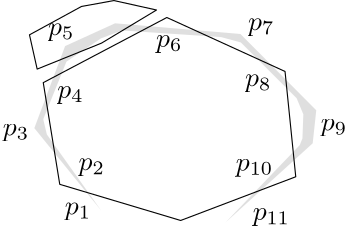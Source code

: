 <?xml version="1.0"?>
<!DOCTYPE ipe SYSTEM "ipe.dtd">
<ipe version="70000" creator="ipe6upgrade">
<info created="D:20061204111117" modified="D:20080513073330"/>
<ipestyle name="ipe6">
<color name="red" value="1 0 0"/>
<color name="green" value="0 1 0"/>
<color name="blue" value="0 0 1"/>
<color name="yellow" value="1 1 0"/>
<color name="gray1" value="0.125"/>
<color name="gray2" value="0.25"/>
<color name="gray3" value="0.375"/>
<color name="gray4" value="0.5"/>
<color name="gray5" value="0.625"/>
<color name="gray6" value="0.75"/>
<color name="gray7" value="0.875"/>
<dashstyle name="dashed" value="[4] 0"/>
<dashstyle name="dotted" value="[1 3] 0"/>
<dashstyle name="dash dotted" value="[4 2 1 2] 0"/>
<dashstyle name="dash dot dotted" value="[4 2 1 2 1 2] 0"/>
<pen name="heavier" value="0.8"/>
<pen name="fat" value="1.2"/>
<pen name="ultrafat" value="2"/>
<textsize name="large" value="\large"/>
<textsize name="Large" value="\Large"/>
<textsize name="LARGE" value="\LARGE"/>
<textsize name="huge" value="\huge"/>
<textsize name="Huge" value="\Huge"/>
<textsize name="small" value="\small"/>
<textsize name="footnote" value="\footnotesize"/>
<textsize name="tiny" value="\tiny"/>
<symbolsize name="small" value="2"/>
<symbolsize name="tiny" value="1.1"/>
<symbolsize name="large" value="5"/>
<arrowsize name="small" value="5"/>
<arrowsize name="tiny" value="3"/>
<arrowsize name="large" value="10"/>
<symbol name="mark/circle(sx)" transformations="translations">
<path fill="sym-stroke">
0.6 0 0 0.6 0 0 e 0.4 0 0 0.4 0 0 e
</path></symbol>
<symbol name="mark/disk(sx)" transformations="translations">
<path fill="sym-stroke">
0.6 0 0 0.6 0 0 e
</path></symbol>
<symbol name="mark/fdisk(sfx)" transformations="translations">
<group><path fill="sym-stroke" fillrule="eofill">
0.6 0 0 0.6 0 0 e 0.4 0 0 0.4 0 0 e
</path><path fill="sym-fill">
0.4 0 0 0.4 0 0 e
</path></group></symbol>
<symbol name="mark/box(sx)" transformations="translations">
<path fill="sym-stroke" fillrule="eofill">
-0.6 -0.6 m 0.6 -0.6 l 0.6 0.6 l -0.6 0.6 l h -0.4 -0.4 m 0.4 -0.4 l 0.4 0.4 l -0.4 0.4 l h</path></symbol>
<symbol name="mark/square(sx)" transformations="translations">
<path fill="sym-stroke">
-0.6 -0.6 m 0.6 -0.6 l 0.6 0.6 l -0.6 0.6 l h</path></symbol>
<symbol name="mark/fsquare(sfx)" transformations="translations">
<group><path fill="sym-stroke" fillrule="eofill">
-0.6 -0.6 m 0.6 -0.6 l 0.6 0.6 l -0.6 0.6 l h-0.4 -0.4 m 0.4 -0.4 l 0.4 0.4 l -0.4 0.4 l h</path><path fill="sym-fill">
-0.4 -0.4 m 0.4 -0.4 l 0.4 0.4 l -0.4 0.4 l h</path></group></symbol>
<symbol name="mark/cross(sx)" transformations="translations">
<group><path fill="sym-stroke">
-0.43 -0.57 m 0.57 0.43 l 0.43 0.57 l -0.57 -0.43 l h</path><path fill="sym-stroke">
-0.43 0.57 m 0.57 -0.43 l 0.43 -0.57 l -0.57 0.43 l h</path>
</group></symbol>
<textstyle name="center" begin="\begin{center}"
end="\end{center}"/>
<textstyle name="itemize" begin="\begin{itemize}"
end="\end{itemize}"/>
<textstyle name="item" begin="\begin{itemize}\item{}"
end="\end{itemize}"/>
</ipestyle>
<page>
<layer name="alpha"/>
<view layers="alpha" active="alpha"/>
<path layer="alpha" pen="normal" matrix="0.6 0 0 0.6 99.5584 92.8952" fill="gray7">
278.874 170.677 m
331.335 218.32 l
333.476 238.126 l
287.974 283.896 l
212.762 290.32 l
182.784 276.669 l
164.316 227.42 l
204.465 177.903 l
171.81 223.673 l
169.669 232.773 l
183.587 267.301 l
204.197 281.219 l
216.777 286.037 l
276.465 282.022 l
288.242 278.81 l
321.699 245.353 l
325.714 235.717 l
325.178 221.264 l
323.572 217.249 l
h
</path>
<path stroke="black" pen="normal" matrix="0.6 0 0 0.6 99.5584 92.8952">
314.74 261.413 m
243.81 293.799 l
169.669 254.721 l
179.572 193.695 l
252.108 172.015 l
321.164 198.245 l
h
</path>
<text stroke="black" matrix="1 0 0 1 -3.66412 0.732824" pos="212.804 195.597" type="label" transformations="translations" width="9.482" valign="bottom" size="normal">$p_1$</text>
<text stroke="black" matrix="1 0 0 1 -1.64885 -2.19847" pos="215.736 214.467" type="label" transformations="translations" width="9.482" valign="bottom" size="normal">$p_2$</text>
<text stroke="black" matrix="1 0 0 1 1.64885 -2.56489" pos="185.14 227.291" type="label" transformations="translations" width="9.482" valign="bottom" size="normal">$p_3$</text>
<text stroke="black" matrix="1 0 0 1 -0.549618 -1.64885" pos="206.942 239.933" type="label" transformations="translations" width="9.482" valign="bottom" size="normal">$p_4$</text>
<text stroke="black" matrix="1 0 0 1 0.916031 -4.21374" pos="202.178 265.032" type="label" transformations="translations" width="9.482" valign="bottom" size="normal">$p_5$</text>
<text stroke="black" matrix="1 0 0 1 -1.09924 -0.732824" pos="243.033 257.337" type="label" transformations="translations" width="9.482" valign="bottom" size="normal">$p_6$</text>
<text stroke="black" matrix="1 0 0 1 -1.28244 -1.46565" pos="276.377 264.116" type="label" transformations="translations" width="9.482" valign="bottom" size="normal">$p_7$</text>
<text stroke="black" matrix="1 0 0 1 -3.84733 -0.916031" pos="277.843 243.414" type="label" transformations="translations" width="9.482" valign="bottom" size="normal">$p_8$</text>
<text stroke="black" matrix="1 0 0 1 0.549618 -5.49618" pos="300.743 232.055" type="label" transformations="translations" width="9.482" valign="bottom" size="normal">$p_9$</text>
<text stroke="black" matrix="1 0 0 1 -5.12977 -1.28244" pos="275.827 213.368" type="label" transformations="translations" width="13.453" valign="bottom" size="normal">$p_{10}$</text>
<text stroke="black" matrix="1 0 0 1 3.48092 0.732824" pos="273.262 193.582" type="label" transformations="translations" width="13.453" valign="bottom" size="normal">$p_{11}$</text>
<path stroke="black" pen="normal">
242.128 271.873 m
222.348 259.962 l
199.166 250.604 l
196.401 262.94 l
215.117 273.149 l
226.815 275.276 l
h
</path>
</page>
</ipe>
